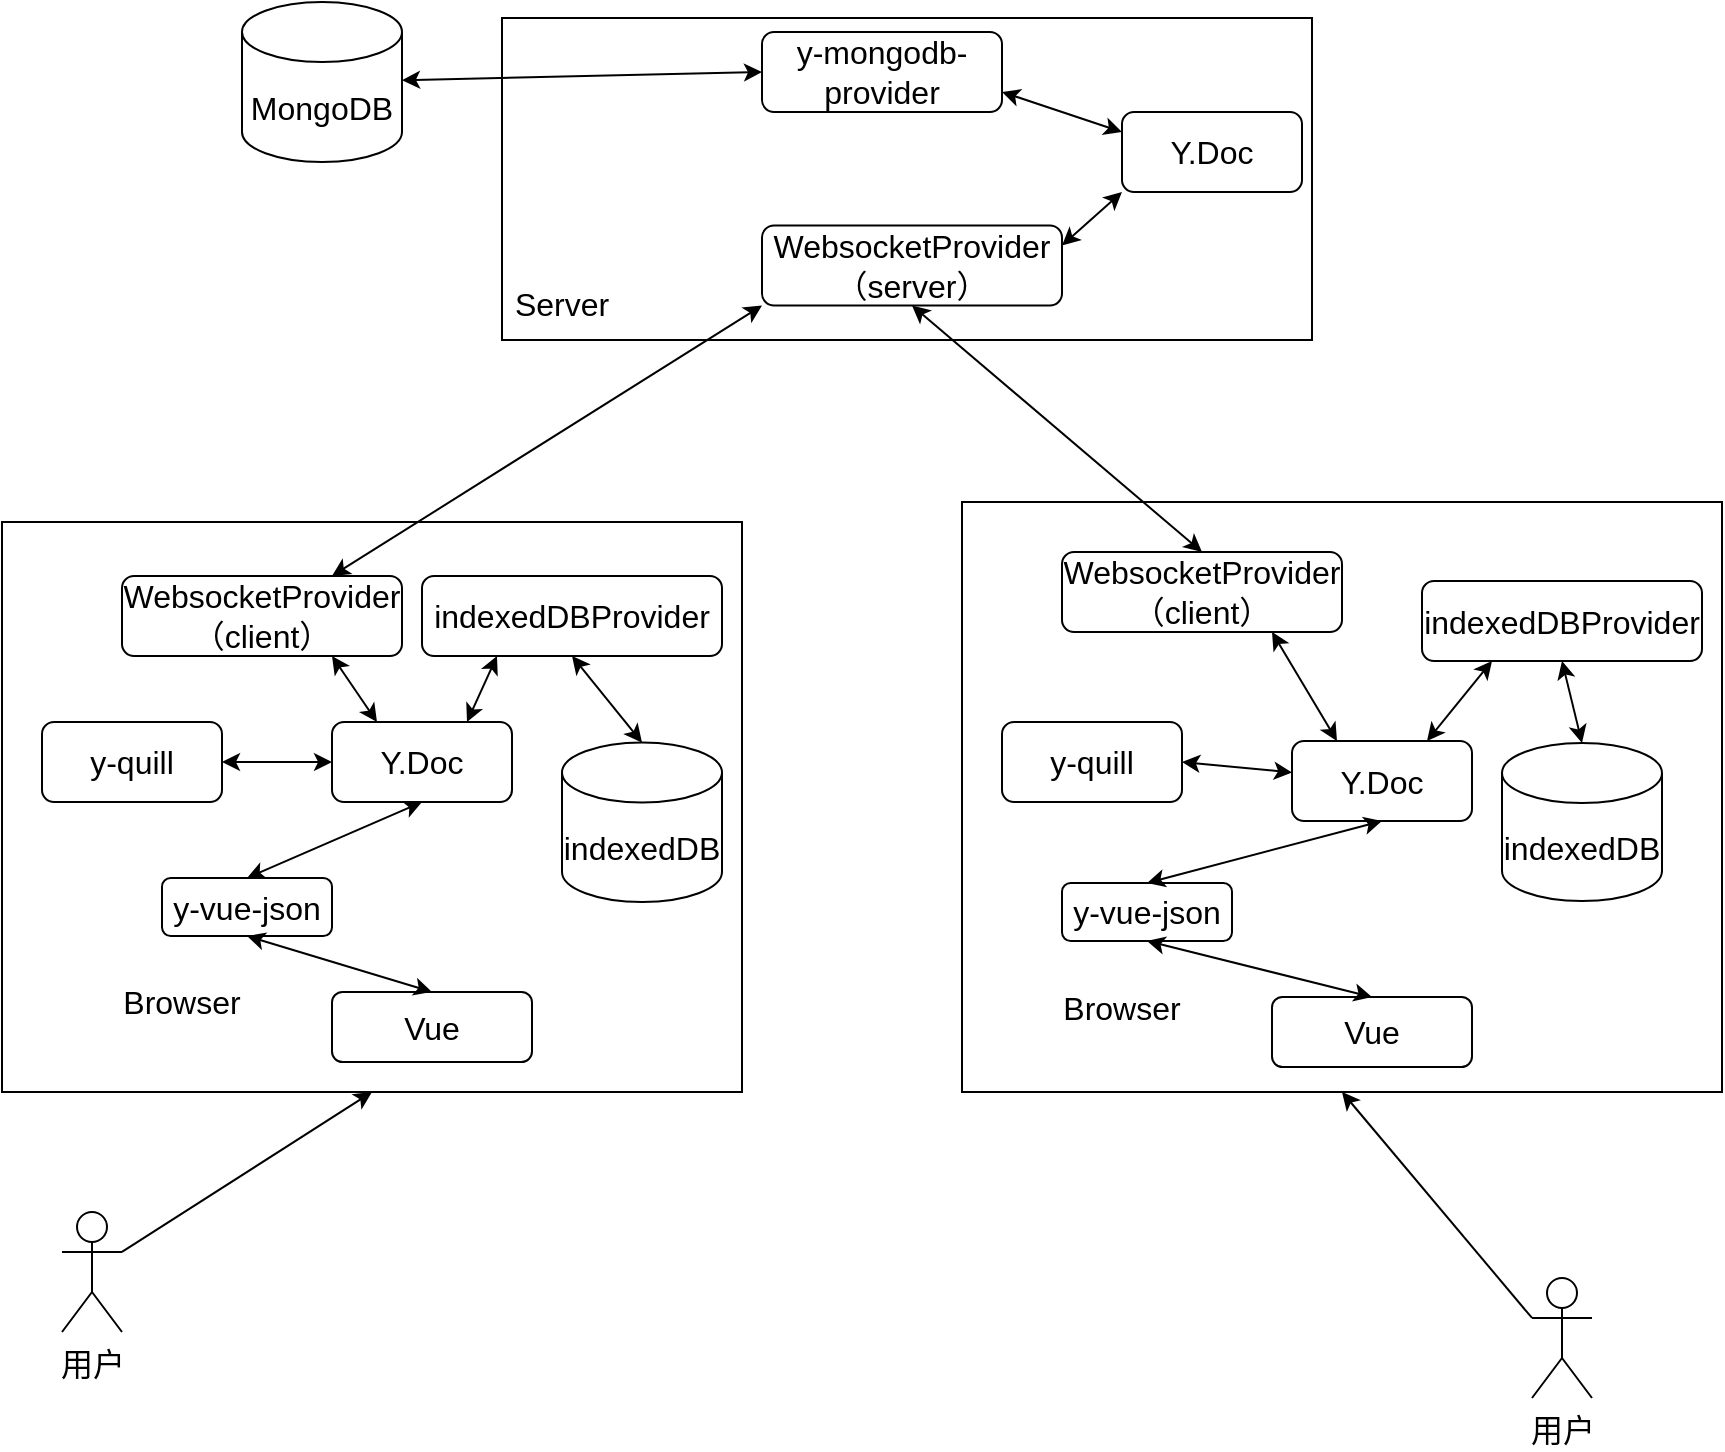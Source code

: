 <mxfile version="24.0.7" type="github">
  <diagram name="第 1 页" id="rUooTt0-r2ajHS1L5pvV">
    <mxGraphModel dx="-186" dy="932" grid="1" gridSize="10" guides="1" tooltips="1" connect="1" arrows="1" fold="1" page="1" pageScale="1" pageWidth="827" pageHeight="1169" math="0" shadow="0">
      <root>
        <mxCell id="0" />
        <mxCell id="1" parent="0" />
        <mxCell id="NHMH0d2KJpOCK29Jr06_-1" value="" style="rounded=0;whiteSpace=wrap;html=1;fontSize=16;" parent="1" vertex="1">
          <mxGeometry x="2020" y="720" width="370" height="285" as="geometry" />
        </mxCell>
        <mxCell id="NHMH0d2KJpOCK29Jr06_-2" value="Browser" style="text;html=1;strokeColor=none;fillColor=none;align=center;verticalAlign=middle;whiteSpace=wrap;rounded=0;fontSize=16;" parent="1" vertex="1">
          <mxGeometry x="2080" y="945" width="60" height="30" as="geometry" />
        </mxCell>
        <mxCell id="NHMH0d2KJpOCK29Jr06_-3" value="用户" style="shape=umlActor;verticalLabelPosition=bottom;verticalAlign=top;html=1;outlineConnect=0;fontSize=16;" parent="1" vertex="1">
          <mxGeometry x="2050" y="1065" width="30" height="60" as="geometry" />
        </mxCell>
        <mxCell id="NHMH0d2KJpOCK29Jr06_-4" value="" style="endArrow=classic;html=1;rounded=0;exitX=1;exitY=0.333;exitDx=0;exitDy=0;exitPerimeter=0;entryX=0.5;entryY=1;entryDx=0;entryDy=0;fontSize=16;" parent="1" source="NHMH0d2KJpOCK29Jr06_-3" target="NHMH0d2KJpOCK29Jr06_-1" edge="1">
          <mxGeometry width="50" height="50" relative="1" as="geometry">
            <mxPoint x="2490" y="827" as="sourcePoint" />
            <mxPoint x="2540" y="777" as="targetPoint" />
          </mxGeometry>
        </mxCell>
        <mxCell id="NHMH0d2KJpOCK29Jr06_-5" value="WebsocketProvider&lt;br style=&quot;font-size: 16px;&quot;&gt;（client）" style="rounded=1;whiteSpace=wrap;html=1;fontSize=16;" parent="1" vertex="1">
          <mxGeometry x="2080" y="747" width="140" height="40" as="geometry" />
        </mxCell>
        <mxCell id="NHMH0d2KJpOCK29Jr06_-6" value="Y.Doc" style="rounded=1;whiteSpace=wrap;html=1;fontSize=16;" parent="1" vertex="1">
          <mxGeometry x="2185" y="820" width="90" height="40" as="geometry" />
        </mxCell>
        <mxCell id="NHMH0d2KJpOCK29Jr06_-7" value="indexedDBProvider" style="rounded=1;whiteSpace=wrap;html=1;fontSize=16;" parent="1" vertex="1">
          <mxGeometry x="2230" y="747" width="150" height="40" as="geometry" />
        </mxCell>
        <mxCell id="NHMH0d2KJpOCK29Jr06_-8" value="indexedDB" style="shape=cylinder3;whiteSpace=wrap;html=1;boundedLbl=1;backgroundOutline=1;size=15;fontSize=16;" parent="1" vertex="1">
          <mxGeometry x="2300" y="830.25" width="80" height="79.75" as="geometry" />
        </mxCell>
        <mxCell id="NHMH0d2KJpOCK29Jr06_-9" value="" style="endArrow=classic;startArrow=classic;html=1;rounded=0;exitX=0.5;exitY=0;exitDx=0;exitDy=0;exitPerimeter=0;entryX=0.5;entryY=1;entryDx=0;entryDy=0;fontSize=16;" parent="1" source="NHMH0d2KJpOCK29Jr06_-8" target="NHMH0d2KJpOCK29Jr06_-7" edge="1">
          <mxGeometry width="50" height="50" relative="1" as="geometry">
            <mxPoint x="2490" y="827" as="sourcePoint" />
            <mxPoint x="2540" y="777" as="targetPoint" />
          </mxGeometry>
        </mxCell>
        <mxCell id="NHMH0d2KJpOCK29Jr06_-10" value="" style="endArrow=classic;startArrow=classic;html=1;rounded=0;exitX=0.25;exitY=0;exitDx=0;exitDy=0;entryX=0.75;entryY=1;entryDx=0;entryDy=0;fontSize=16;" parent="1" source="NHMH0d2KJpOCK29Jr06_-6" target="NHMH0d2KJpOCK29Jr06_-5" edge="1">
          <mxGeometry width="50" height="50" relative="1" as="geometry">
            <mxPoint x="2440" y="827" as="sourcePoint" />
            <mxPoint x="2490" y="777" as="targetPoint" />
          </mxGeometry>
        </mxCell>
        <mxCell id="NHMH0d2KJpOCK29Jr06_-11" value="" style="endArrow=classic;startArrow=classic;html=1;rounded=0;exitX=0.75;exitY=0;exitDx=0;exitDy=0;entryX=0.25;entryY=1;entryDx=0;entryDy=0;fontSize=16;" parent="1" source="NHMH0d2KJpOCK29Jr06_-6" target="NHMH0d2KJpOCK29Jr06_-7" edge="1">
          <mxGeometry width="50" height="50" relative="1" as="geometry">
            <mxPoint x="2490" y="827" as="sourcePoint" />
            <mxPoint x="2540" y="777" as="targetPoint" />
          </mxGeometry>
        </mxCell>
        <mxCell id="NHMH0d2KJpOCK29Jr06_-12" value="" style="rounded=0;whiteSpace=wrap;html=1;fontSize=16;" parent="1" vertex="1">
          <mxGeometry x="2270" y="468" width="405" height="161" as="geometry" />
        </mxCell>
        <mxCell id="NHMH0d2KJpOCK29Jr06_-13" value="Server" style="text;html=1;strokeColor=none;fillColor=none;align=center;verticalAlign=middle;whiteSpace=wrap;rounded=0;fontSize=16;" parent="1" vertex="1">
          <mxGeometry x="2270" y="596.25" width="60" height="30" as="geometry" />
        </mxCell>
        <mxCell id="NHMH0d2KJpOCK29Jr06_-14" value="WebsocketProvider&lt;br style=&quot;border-color: var(--border-color); font-size: 16px;&quot;&gt;（server）" style="rounded=1;whiteSpace=wrap;html=1;fontSize=16;" parent="1" vertex="1">
          <mxGeometry x="2400" y="571.75" width="150" height="40" as="geometry" />
        </mxCell>
        <mxCell id="NHMH0d2KJpOCK29Jr06_-15" value="Y.Doc" style="rounded=1;whiteSpace=wrap;html=1;fontSize=16;" parent="1" vertex="1">
          <mxGeometry x="2580" y="515" width="90" height="40" as="geometry" />
        </mxCell>
        <mxCell id="NHMH0d2KJpOCK29Jr06_-16" value="y-mongodb-provider" style="rounded=1;whiteSpace=wrap;html=1;fontSize=16;" parent="1" vertex="1">
          <mxGeometry x="2400" y="475" width="120" height="40" as="geometry" />
        </mxCell>
        <mxCell id="NHMH0d2KJpOCK29Jr06_-17" value="" style="endArrow=classic;startArrow=classic;html=1;rounded=0;exitX=0.75;exitY=0;exitDx=0;exitDy=0;entryX=0;entryY=1;entryDx=0;entryDy=0;fontSize=16;" parent="1" source="NHMH0d2KJpOCK29Jr06_-5" target="NHMH0d2KJpOCK29Jr06_-14" edge="1">
          <mxGeometry width="50" height="50" relative="1" as="geometry">
            <mxPoint x="2530" y="759" as="sourcePoint" />
            <mxPoint x="2640" y="552" as="targetPoint" />
          </mxGeometry>
        </mxCell>
        <mxCell id="NHMH0d2KJpOCK29Jr06_-18" value="" style="endArrow=classic;startArrow=classic;html=1;rounded=0;exitX=1;exitY=0.25;exitDx=0;exitDy=0;entryX=0;entryY=1;entryDx=0;entryDy=0;fontSize=16;" parent="1" source="NHMH0d2KJpOCK29Jr06_-14" target="NHMH0d2KJpOCK29Jr06_-15" edge="1">
          <mxGeometry width="50" height="50" relative="1" as="geometry">
            <mxPoint x="2460" y="695" as="sourcePoint" />
            <mxPoint x="2510" y="645" as="targetPoint" />
          </mxGeometry>
        </mxCell>
        <mxCell id="NHMH0d2KJpOCK29Jr06_-19" value="" style="endArrow=classic;startArrow=classic;html=1;rounded=0;exitX=1;exitY=0.75;exitDx=0;exitDy=0;entryX=0;entryY=0.25;entryDx=0;entryDy=0;fontSize=16;" parent="1" source="NHMH0d2KJpOCK29Jr06_-16" target="NHMH0d2KJpOCK29Jr06_-15" edge="1">
          <mxGeometry width="50" height="50" relative="1" as="geometry">
            <mxPoint x="2530" y="592" as="sourcePoint" />
            <mxPoint x="2575" y="565" as="targetPoint" />
          </mxGeometry>
        </mxCell>
        <mxCell id="NHMH0d2KJpOCK29Jr06_-20" value="" style="rounded=0;whiteSpace=wrap;html=1;fontSize=16;" parent="1" vertex="1">
          <mxGeometry x="2500" y="710" width="380" height="295" as="geometry" />
        </mxCell>
        <mxCell id="NHMH0d2KJpOCK29Jr06_-21" value="" style="endArrow=classic;startArrow=classic;html=1;rounded=0;exitX=0.5;exitY=0;exitDx=0;exitDy=0;entryX=0.5;entryY=1;entryDx=0;entryDy=0;fontSize=16;" parent="1" source="NHMH0d2KJpOCK29Jr06_-31" target="NHMH0d2KJpOCK29Jr06_-14" edge="1">
          <mxGeometry width="50" height="50" relative="1" as="geometry">
            <mxPoint x="2520" y="749" as="sourcePoint" />
            <mxPoint x="2800" y="575" as="targetPoint" />
          </mxGeometry>
        </mxCell>
        <mxCell id="NHMH0d2KJpOCK29Jr06_-22" value="MongoDB" style="shape=cylinder3;whiteSpace=wrap;html=1;boundedLbl=1;backgroundOutline=1;size=15;fontSize=16;" parent="1" vertex="1">
          <mxGeometry x="2140" y="460" width="80" height="80" as="geometry" />
        </mxCell>
        <mxCell id="NHMH0d2KJpOCK29Jr06_-23" value="" style="endArrow=classic;startArrow=classic;html=1;rounded=0;entryX=0;entryY=0.5;entryDx=0;entryDy=0;fontSize=16;" parent="1" source="NHMH0d2KJpOCK29Jr06_-22" target="NHMH0d2KJpOCK29Jr06_-16" edge="1">
          <mxGeometry width="50" height="50" relative="1" as="geometry">
            <mxPoint x="2380" y="695" as="sourcePoint" />
            <mxPoint x="2430" y="645" as="targetPoint" />
          </mxGeometry>
        </mxCell>
        <mxCell id="NHMH0d2KJpOCK29Jr06_-24" value="Vue" style="rounded=1;whiteSpace=wrap;html=1;fontSize=16;" parent="1" vertex="1">
          <mxGeometry x="2185" y="955" width="100" height="35" as="geometry" />
        </mxCell>
        <mxCell id="NHMH0d2KJpOCK29Jr06_-25" value="y-vue-json" style="rounded=1;whiteSpace=wrap;html=1;fontSize=16;" parent="1" vertex="1">
          <mxGeometry x="2100" y="898" width="85" height="29" as="geometry" />
        </mxCell>
        <mxCell id="NHMH0d2KJpOCK29Jr06_-26" value="" style="endArrow=classic;startArrow=classic;html=1;rounded=0;exitX=0.5;exitY=0;exitDx=0;exitDy=0;entryX=0.5;entryY=1;entryDx=0;entryDy=0;fontSize=16;" parent="1" source="NHMH0d2KJpOCK29Jr06_-25" target="NHMH0d2KJpOCK29Jr06_-6" edge="1">
          <mxGeometry width="50" height="50" relative="1" as="geometry">
            <mxPoint x="2500" y="775" as="sourcePoint" />
            <mxPoint x="2550" y="725" as="targetPoint" />
          </mxGeometry>
        </mxCell>
        <mxCell id="NHMH0d2KJpOCK29Jr06_-27" value="" style="endArrow=classic;startArrow=classic;html=1;rounded=0;exitX=0.5;exitY=1;exitDx=0;exitDy=0;entryX=0.5;entryY=0;entryDx=0;entryDy=0;fontSize=16;" parent="1" source="NHMH0d2KJpOCK29Jr06_-25" target="NHMH0d2KJpOCK29Jr06_-24" edge="1">
          <mxGeometry width="50" height="50" relative="1" as="geometry">
            <mxPoint x="2153" y="908" as="sourcePoint" />
            <mxPoint x="2235" y="877" as="targetPoint" />
          </mxGeometry>
        </mxCell>
        <mxCell id="NHMH0d2KJpOCK29Jr06_-28" value="Browser" style="text;html=1;strokeColor=none;fillColor=none;align=center;verticalAlign=middle;whiteSpace=wrap;rounded=0;fontSize=16;" parent="1" vertex="1">
          <mxGeometry x="2550" y="947.5" width="60" height="30" as="geometry" />
        </mxCell>
        <mxCell id="NHMH0d2KJpOCK29Jr06_-29" value="用户" style="shape=umlActor;verticalLabelPosition=bottom;verticalAlign=top;html=1;outlineConnect=0;fontSize=16;" parent="1" vertex="1">
          <mxGeometry x="2785" y="1098" width="30" height="60" as="geometry" />
        </mxCell>
        <mxCell id="NHMH0d2KJpOCK29Jr06_-30" value="" style="endArrow=classic;html=1;rounded=0;exitX=0;exitY=0.333;exitDx=0;exitDy=0;exitPerimeter=0;entryX=0.5;entryY=1;entryDx=0;entryDy=0;fontSize=16;" parent="1" source="NHMH0d2KJpOCK29Jr06_-29" target="NHMH0d2KJpOCK29Jr06_-20" edge="1">
          <mxGeometry width="50" height="50" relative="1" as="geometry">
            <mxPoint x="2960" y="829.5" as="sourcePoint" />
            <mxPoint x="3010" y="779.5" as="targetPoint" />
          </mxGeometry>
        </mxCell>
        <mxCell id="NHMH0d2KJpOCK29Jr06_-31" value="WebsocketProvider&lt;br style=&quot;font-size: 16px;&quot;&gt;（client）" style="rounded=1;whiteSpace=wrap;html=1;fontSize=16;" parent="1" vertex="1">
          <mxGeometry x="2550" y="735" width="140" height="40" as="geometry" />
        </mxCell>
        <mxCell id="NHMH0d2KJpOCK29Jr06_-32" value="Y.Doc" style="rounded=1;whiteSpace=wrap;html=1;fontSize=16;" parent="1" vertex="1">
          <mxGeometry x="2665" y="829.5" width="90" height="40" as="geometry" />
        </mxCell>
        <mxCell id="NHMH0d2KJpOCK29Jr06_-34" value="indexedDBProvider" style="rounded=1;whiteSpace=wrap;html=1;fontSize=16;" parent="1" vertex="1">
          <mxGeometry x="2730" y="749.5" width="140" height="40" as="geometry" />
        </mxCell>
        <mxCell id="NHMH0d2KJpOCK29Jr06_-35" value="indexedDB" style="shape=cylinder3;whiteSpace=wrap;html=1;boundedLbl=1;backgroundOutline=1;size=15;fontSize=16;" parent="1" vertex="1">
          <mxGeometry x="2770" y="830.5" width="80" height="79" as="geometry" />
        </mxCell>
        <mxCell id="NHMH0d2KJpOCK29Jr06_-37" value="" style="endArrow=classic;startArrow=classic;html=1;rounded=0;exitX=0.5;exitY=0;exitDx=0;exitDy=0;exitPerimeter=0;entryX=0.5;entryY=1;entryDx=0;entryDy=0;fontSize=16;" parent="1" source="NHMH0d2KJpOCK29Jr06_-35" target="NHMH0d2KJpOCK29Jr06_-34" edge="1">
          <mxGeometry width="50" height="50" relative="1" as="geometry">
            <mxPoint x="2960" y="829.5" as="sourcePoint" />
            <mxPoint x="3010" y="779.5" as="targetPoint" />
          </mxGeometry>
        </mxCell>
        <mxCell id="NHMH0d2KJpOCK29Jr06_-38" value="" style="endArrow=classic;startArrow=classic;html=1;rounded=0;exitX=0.25;exitY=0;exitDx=0;exitDy=0;entryX=0.75;entryY=1;entryDx=0;entryDy=0;fontSize=16;" parent="1" source="NHMH0d2KJpOCK29Jr06_-32" target="NHMH0d2KJpOCK29Jr06_-31" edge="1">
          <mxGeometry width="50" height="50" relative="1" as="geometry">
            <mxPoint x="2910" y="829.5" as="sourcePoint" />
            <mxPoint x="2960" y="779.5" as="targetPoint" />
          </mxGeometry>
        </mxCell>
        <mxCell id="NHMH0d2KJpOCK29Jr06_-39" value="" style="endArrow=classic;startArrow=classic;html=1;rounded=0;exitX=0.75;exitY=0;exitDx=0;exitDy=0;entryX=0.25;entryY=1;entryDx=0;entryDy=0;fontSize=16;" parent="1" source="NHMH0d2KJpOCK29Jr06_-32" target="NHMH0d2KJpOCK29Jr06_-34" edge="1">
          <mxGeometry width="50" height="50" relative="1" as="geometry">
            <mxPoint x="2960" y="829.5" as="sourcePoint" />
            <mxPoint x="3010" y="779.5" as="targetPoint" />
          </mxGeometry>
        </mxCell>
        <mxCell id="NHMH0d2KJpOCK29Jr06_-40" value="Vue" style="rounded=1;whiteSpace=wrap;html=1;fontSize=16;" parent="1" vertex="1">
          <mxGeometry x="2655" y="957.5" width="100" height="35" as="geometry" />
        </mxCell>
        <mxCell id="NHMH0d2KJpOCK29Jr06_-41" value="y-vue-json" style="rounded=1;whiteSpace=wrap;html=1;fontSize=16;" parent="1" vertex="1">
          <mxGeometry x="2550" y="900.5" width="85" height="29" as="geometry" />
        </mxCell>
        <mxCell id="NHMH0d2KJpOCK29Jr06_-42" value="" style="endArrow=classic;startArrow=classic;html=1;rounded=0;exitX=0.5;exitY=0;exitDx=0;exitDy=0;entryX=0.5;entryY=1;entryDx=0;entryDy=0;fontSize=16;" parent="1" source="NHMH0d2KJpOCK29Jr06_-41" target="NHMH0d2KJpOCK29Jr06_-32" edge="1">
          <mxGeometry width="50" height="50" relative="1" as="geometry">
            <mxPoint x="2970" y="777.5" as="sourcePoint" />
            <mxPoint x="3020" y="727.5" as="targetPoint" />
          </mxGeometry>
        </mxCell>
        <mxCell id="NHMH0d2KJpOCK29Jr06_-43" value="" style="endArrow=classic;startArrow=classic;html=1;rounded=0;exitX=0.5;exitY=1;exitDx=0;exitDy=0;entryX=0.5;entryY=0;entryDx=0;entryDy=0;fontSize=16;" parent="1" source="NHMH0d2KJpOCK29Jr06_-41" target="NHMH0d2KJpOCK29Jr06_-40" edge="1">
          <mxGeometry width="50" height="50" relative="1" as="geometry">
            <mxPoint x="2623" y="910.5" as="sourcePoint" />
            <mxPoint x="2705" y="879.5" as="targetPoint" />
          </mxGeometry>
        </mxCell>
        <mxCell id="QmJD7YEPkTvask4eSlwm-1" value="y-quill" style="rounded=1;whiteSpace=wrap;html=1;fontSize=16;" parent="1" vertex="1">
          <mxGeometry x="2040" y="820" width="90" height="40" as="geometry" />
        </mxCell>
        <mxCell id="QmJD7YEPkTvask4eSlwm-2" value="" style="endArrow=classic;startArrow=classic;html=1;rounded=0;entryX=1;entryY=0.5;entryDx=0;entryDy=0;fontSize=16;" parent="1" source="NHMH0d2KJpOCK29Jr06_-6" target="QmJD7YEPkTvask4eSlwm-1" edge="1">
          <mxGeometry width="50" height="50" relative="1" as="geometry">
            <mxPoint x="2190" y="840" as="sourcePoint" />
            <mxPoint x="2195" y="797" as="targetPoint" />
          </mxGeometry>
        </mxCell>
        <mxCell id="QmJD7YEPkTvask4eSlwm-3" value="y-quill" style="rounded=1;whiteSpace=wrap;html=1;fontSize=16;" parent="1" vertex="1">
          <mxGeometry x="2520" y="820" width="90" height="40" as="geometry" />
        </mxCell>
        <mxCell id="QmJD7YEPkTvask4eSlwm-4" value="" style="endArrow=classic;startArrow=classic;html=1;rounded=0;entryX=1;entryY=0.5;entryDx=0;entryDy=0;fontSize=16;" parent="1" source="NHMH0d2KJpOCK29Jr06_-32" target="QmJD7YEPkTvask4eSlwm-3" edge="1">
          <mxGeometry width="50" height="50" relative="1" as="geometry">
            <mxPoint x="2195" y="840" as="sourcePoint" />
            <mxPoint x="2168" y="850" as="targetPoint" />
          </mxGeometry>
        </mxCell>
      </root>
    </mxGraphModel>
  </diagram>
</mxfile>
